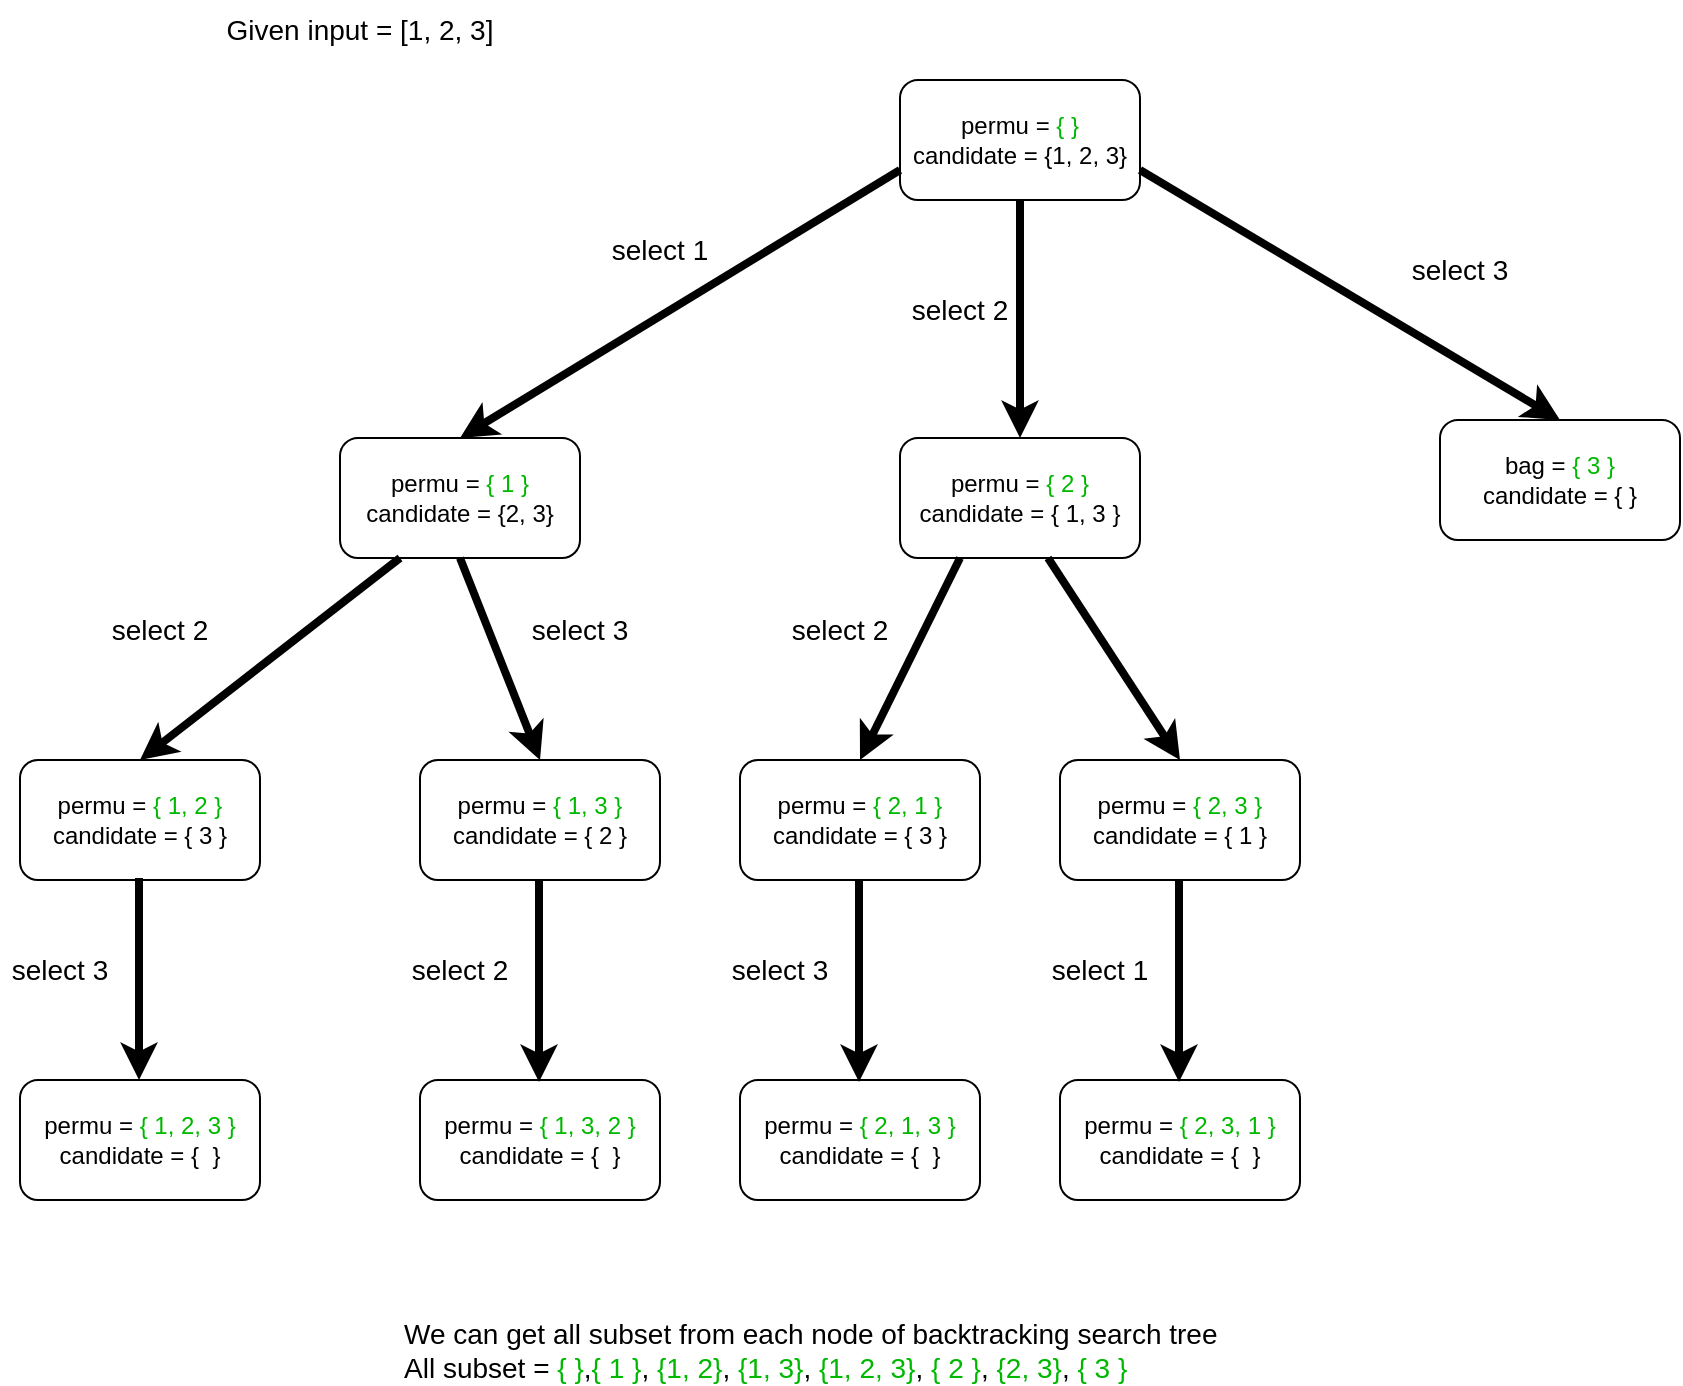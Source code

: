 <mxfile version="20.5.1" type="github"><diagram id="DlbZVYgtLoxQPH42LOPV" name="第 1 页"><mxGraphModel dx="1561" dy="475" grid="1" gridSize="10" guides="1" tooltips="1" connect="1" arrows="1" fold="1" page="1" pageScale="1" pageWidth="827" pageHeight="1169" math="0" shadow="0"><root><mxCell id="0"/><mxCell id="1" parent="0"/><mxCell id="XcbggA3BBUMzlUa0fJI8-1" value="permu =&lt;font color=&quot;#00b800&quot;&gt; { }&lt;/font&gt;&lt;br&gt;candidate = {1, 2, 3}" style="rounded=1;whiteSpace=wrap;html=1;" parent="1" vertex="1"><mxGeometry x="320" y="60" width="120" height="60" as="geometry"/></mxCell><mxCell id="XcbggA3BBUMzlUa0fJI8-2" value="permu&amp;nbsp;= &lt;font color=&quot;#00b800&quot;&gt;{ 1 }&lt;/font&gt;&lt;br&gt;candidate = {2, 3}" style="rounded=1;whiteSpace=wrap;html=1;" parent="1" vertex="1"><mxGeometry x="40" y="239" width="120" height="60" as="geometry"/></mxCell><mxCell id="XcbggA3BBUMzlUa0fJI8-3" value="permu&amp;nbsp;= &lt;font color=&quot;#00b800&quot;&gt;{ 2 }&lt;/font&gt;&lt;br&gt;candidate = { 1, 3 }" style="rounded=1;whiteSpace=wrap;html=1;" parent="1" vertex="1"><mxGeometry x="320" y="239" width="120" height="60" as="geometry"/></mxCell><mxCell id="XcbggA3BBUMzlUa0fJI8-4" value="bag = &lt;font color=&quot;#00b800&quot;&gt;{ 3 }&lt;/font&gt;&lt;br&gt;candidate = { }" style="rounded=1;whiteSpace=wrap;html=1;" parent="1" vertex="1"><mxGeometry x="590" y="230" width="120" height="60" as="geometry"/></mxCell><mxCell id="XcbggA3BBUMzlUa0fJI8-5" value="permu&amp;nbsp;= &lt;font color=&quot;#00b800&quot;&gt;{ 1, 2 }&lt;/font&gt;&lt;br&gt;candidate = { 3 }" style="rounded=1;whiteSpace=wrap;html=1;" parent="1" vertex="1"><mxGeometry x="-120" y="400" width="120" height="60" as="geometry"/></mxCell><mxCell id="XcbggA3BBUMzlUa0fJI8-6" value="permu&amp;nbsp;= &lt;font color=&quot;#00b800&quot;&gt;{ 1, 3 }&lt;/font&gt;&lt;br&gt;candidate = { 2 }" style="rounded=1;whiteSpace=wrap;html=1;" parent="1" vertex="1"><mxGeometry x="80" y="400" width="120" height="60" as="geometry"/></mxCell><mxCell id="XcbggA3BBUMzlUa0fJI8-7" value="" style="endArrow=classic;html=1;rounded=0;strokeWidth=4;entryX=0.5;entryY=0;entryDx=0;entryDy=0;exitX=0;exitY=0.75;exitDx=0;exitDy=0;" parent="1" source="XcbggA3BBUMzlUa0fJI8-1" target="XcbggA3BBUMzlUa0fJI8-2" edge="1"><mxGeometry width="50" height="50" relative="1" as="geometry"><mxPoint x="320" y="120" as="sourcePoint"/><mxPoint x="290" y="250" as="targetPoint"/></mxGeometry></mxCell><mxCell id="XcbggA3BBUMzlUa0fJI8-9" value="" style="endArrow=classic;html=1;rounded=0;strokeWidth=4;entryX=0.5;entryY=0;entryDx=0;entryDy=0;exitX=0.25;exitY=1;exitDx=0;exitDy=0;" parent="1" source="XcbggA3BBUMzlUa0fJI8-2" target="XcbggA3BBUMzlUa0fJI8-5" edge="1"><mxGeometry width="50" height="50" relative="1" as="geometry"><mxPoint x="120" y="300" as="sourcePoint"/><mxPoint x="-10" y="410" as="targetPoint"/></mxGeometry></mxCell><mxCell id="XcbggA3BBUMzlUa0fJI8-11" value="" style="endArrow=classic;html=1;rounded=0;strokeWidth=4;entryX=0.5;entryY=0;entryDx=0;entryDy=0;exitX=0.5;exitY=1;exitDx=0;exitDy=0;" parent="1" source="XcbggA3BBUMzlUa0fJI8-1" target="XcbggA3BBUMzlUa0fJI8-3" edge="1"><mxGeometry width="50" height="50" relative="1" as="geometry"><mxPoint x="420" y="140" as="sourcePoint"/><mxPoint x="369.41" y="210" as="targetPoint"/></mxGeometry></mxCell><mxCell id="XcbggA3BBUMzlUa0fJI8-12" value="" style="endArrow=classic;html=1;rounded=0;strokeWidth=4;entryX=0.5;entryY=0;entryDx=0;entryDy=0;exitX=0.5;exitY=1;exitDx=0;exitDy=0;" parent="1" source="XcbggA3BBUMzlUa0fJI8-2" target="XcbggA3BBUMzlUa0fJI8-6" edge="1"><mxGeometry width="50" height="50" relative="1" as="geometry"><mxPoint x="179.82" y="299" as="sourcePoint"/><mxPoint x="179" y="390" as="targetPoint"/></mxGeometry></mxCell><mxCell id="XcbggA3BBUMzlUa0fJI8-13" value="" style="endArrow=classic;html=1;rounded=0;strokeWidth=4;entryX=0.5;entryY=0;entryDx=0;entryDy=0;exitX=1;exitY=0.75;exitDx=0;exitDy=0;" parent="1" source="XcbggA3BBUMzlUa0fJI8-1" target="XcbggA3BBUMzlUa0fJI8-4" edge="1"><mxGeometry width="50" height="50" relative="1" as="geometry"><mxPoint x="430.41" y="110" as="sourcePoint"/><mxPoint x="430" y="229" as="targetPoint"/></mxGeometry></mxCell><mxCell id="XcbggA3BBUMzlUa0fJI8-14" value="&lt;font color=&quot;#000000&quot; style=&quot;font-size: 14px;&quot;&gt;Given input = [1, 2, 3]&lt;/font&gt;" style="text;html=1;strokeColor=none;fillColor=none;align=center;verticalAlign=middle;whiteSpace=wrap;rounded=0;fontColor=#00B800;" parent="1" vertex="1"><mxGeometry x="-50" y="20" width="200" height="30" as="geometry"/></mxCell><mxCell id="XcbggA3BBUMzlUa0fJI8-15" value="&lt;font color=&quot;#000000&quot; style=&quot;font-size: 14px;&quot;&gt;We can get all subset from each node of backtracking search tree&lt;br&gt;All subset = &lt;/font&gt;&lt;font style=&quot;font-size: 14px;&quot;&gt;{ }&lt;/font&gt;&lt;font color=&quot;#000000&quot; style=&quot;font-size: 14px;&quot;&gt;,&lt;/font&gt;&lt;font style=&quot;font-size: 14px;&quot;&gt;{ 1 }&lt;/font&gt;&lt;font color=&quot;#000000&quot; style=&quot;font-size: 14px;&quot;&gt;, &lt;/font&gt;&lt;font style=&quot;font-size: 14px;&quot;&gt;{1, 2}&lt;/font&gt;&lt;font color=&quot;#000000&quot; style=&quot;font-size: 14px;&quot;&gt;, &lt;/font&gt;&lt;font style=&quot;font-size: 14px;&quot;&gt;{1, 3}&lt;/font&gt;&lt;font color=&quot;#000000&quot; style=&quot;font-size: 14px;&quot;&gt;, &lt;/font&gt;&lt;font style=&quot;font-size: 14px;&quot;&gt;{1, 2, 3}&lt;/font&gt;&lt;font color=&quot;#000000&quot; style=&quot;font-size: 14px;&quot;&gt;, &lt;/font&gt;&lt;font style=&quot;font-size: 14px;&quot;&gt;{ 2 }&lt;/font&gt;&lt;font color=&quot;#000000&quot; style=&quot;font-size: 14px;&quot;&gt;, &lt;/font&gt;&lt;font style=&quot;font-size: 14px;&quot;&gt;{2, 3}&lt;/font&gt;&lt;font color=&quot;#000000&quot; style=&quot;font-size: 14px;&quot;&gt;, &lt;/font&gt;&lt;font style=&quot;font-size: 14px;&quot;&gt;{ 3 }&lt;br&gt;&lt;/font&gt;" style="text;html=1;strokeColor=none;fillColor=none;align=left;verticalAlign=middle;whiteSpace=wrap;rounded=0;fontColor=#00B800;" parent="1" vertex="1"><mxGeometry x="70" y="680" width="520" height="30" as="geometry"/></mxCell><mxCell id="XcbggA3BBUMzlUa0fJI8-16" value="permu = &lt;font color=&quot;#00b800&quot;&gt;{ 2, 1 }&lt;/font&gt;&lt;br&gt;candidate = { 3 }" style="rounded=1;whiteSpace=wrap;html=1;" parent="1" vertex="1"><mxGeometry x="240" y="400" width="120" height="60" as="geometry"/></mxCell><mxCell id="XcbggA3BBUMzlUa0fJI8-17" value="" style="endArrow=classic;html=1;rounded=0;strokeWidth=4;entryX=0.5;entryY=0;entryDx=0;entryDy=0;exitX=0.25;exitY=1;exitDx=0;exitDy=0;" parent="1" source="XcbggA3BBUMzlUa0fJI8-3" target="XcbggA3BBUMzlUa0fJI8-16" edge="1"><mxGeometry width="50" height="50" relative="1" as="geometry"><mxPoint x="379.41" y="299" as="sourcePoint"/><mxPoint x="379.41" y="400" as="targetPoint"/></mxGeometry></mxCell><mxCell id="XcbggA3BBUMzlUa0fJI8-18" value="select 1" style="text;html=1;strokeColor=none;fillColor=none;align=center;verticalAlign=middle;whiteSpace=wrap;rounded=0;fontSize=14;fontColor=#000000;" parent="1" vertex="1"><mxGeometry x="170" y="130" width="60" height="30" as="geometry"/></mxCell><mxCell id="XcbggA3BBUMzlUa0fJI8-19" value="select 2" style="text;html=1;strokeColor=none;fillColor=none;align=center;verticalAlign=middle;whiteSpace=wrap;rounded=0;fontSize=14;fontColor=#000000;" parent="1" vertex="1"><mxGeometry x="320" y="160" width="60" height="30" as="geometry"/></mxCell><mxCell id="XcbggA3BBUMzlUa0fJI8-20" value="select 3" style="text;html=1;strokeColor=none;fillColor=none;align=center;verticalAlign=middle;whiteSpace=wrap;rounded=0;fontSize=14;fontColor=#000000;" parent="1" vertex="1"><mxGeometry x="570" y="140" width="60" height="30" as="geometry"/></mxCell><mxCell id="XcbggA3BBUMzlUa0fJI8-21" value="select 2" style="text;html=1;strokeColor=none;fillColor=none;align=center;verticalAlign=middle;whiteSpace=wrap;rounded=0;fontSize=14;fontColor=#000000;" parent="1" vertex="1"><mxGeometry x="-80" y="320" width="60" height="30" as="geometry"/></mxCell><mxCell id="XcbggA3BBUMzlUa0fJI8-22" value="select 3" style="text;html=1;strokeColor=none;fillColor=none;align=center;verticalAlign=middle;whiteSpace=wrap;rounded=0;fontSize=14;fontColor=#000000;" parent="1" vertex="1"><mxGeometry x="130" y="320" width="60" height="30" as="geometry"/></mxCell><mxCell id="XcbggA3BBUMzlUa0fJI8-23" value="select 2" style="text;html=1;strokeColor=none;fillColor=none;align=center;verticalAlign=middle;whiteSpace=wrap;rounded=0;fontSize=14;fontColor=#000000;" parent="1" vertex="1"><mxGeometry x="260" y="320" width="60" height="30" as="geometry"/></mxCell><mxCell id="rEszVACwRtIEPIkns6uF-1" value="permu&amp;nbsp;= &lt;font color=&quot;#00b800&quot;&gt;{ 1, 2, 3 }&lt;/font&gt;&lt;br&gt;candidate = {&amp;nbsp; }" style="rounded=1;whiteSpace=wrap;html=1;" parent="1" vertex="1"><mxGeometry x="-120" y="560" width="120" height="60" as="geometry"/></mxCell><mxCell id="rEszVACwRtIEPIkns6uF-2" value="permu&amp;nbsp;= &lt;font color=&quot;#00b800&quot;&gt;{ 1, 3, 2 }&lt;/font&gt;&lt;br&gt;candidate = {&amp;nbsp; }" style="rounded=1;whiteSpace=wrap;html=1;" parent="1" vertex="1"><mxGeometry x="80" y="560" width="120" height="60" as="geometry"/></mxCell><mxCell id="rEszVACwRtIEPIkns6uF-3" value="" style="endArrow=classic;html=1;rounded=0;strokeWidth=4;entryX=0.5;entryY=0;entryDx=0;entryDy=0;exitX=0.5;exitY=1;exitDx=0;exitDy=0;" parent="1" edge="1"><mxGeometry width="50" height="50" relative="1" as="geometry"><mxPoint x="-60.5" y="459" as="sourcePoint"/><mxPoint x="-60.5" y="560" as="targetPoint"/></mxGeometry></mxCell><mxCell id="rEszVACwRtIEPIkns6uF-4" value="" style="endArrow=classic;html=1;rounded=0;strokeWidth=4;entryX=0.5;entryY=0;entryDx=0;entryDy=0;exitX=0.5;exitY=1;exitDx=0;exitDy=0;" parent="1" edge="1"><mxGeometry width="50" height="50" relative="1" as="geometry"><mxPoint x="139.5" y="460" as="sourcePoint"/><mxPoint x="139.5" y="561" as="targetPoint"/></mxGeometry></mxCell><mxCell id="rEszVACwRtIEPIkns6uF-5" value="permu = &lt;font color=&quot;#00b800&quot;&gt;{ 2, 3 }&lt;/font&gt;&lt;br&gt;candidate = { 1 }" style="rounded=1;whiteSpace=wrap;html=1;" parent="1" vertex="1"><mxGeometry x="400" y="400" width="120" height="60" as="geometry"/></mxCell><mxCell id="rEszVACwRtIEPIkns6uF-6" value="permu&amp;nbsp;= &lt;font color=&quot;#00b800&quot;&gt;{ 2, 1, 3 }&lt;/font&gt;&lt;br&gt;candidate = {&amp;nbsp; }" style="rounded=1;whiteSpace=wrap;html=1;" parent="1" vertex="1"><mxGeometry x="240" y="560" width="120" height="60" as="geometry"/></mxCell><mxCell id="rEszVACwRtIEPIkns6uF-7" value="" style="endArrow=classic;html=1;rounded=0;strokeWidth=4;entryX=0.5;entryY=0;entryDx=0;entryDy=0;exitX=0.5;exitY=1;exitDx=0;exitDy=0;" parent="1" edge="1"><mxGeometry width="50" height="50" relative="1" as="geometry"><mxPoint x="299.5" y="460" as="sourcePoint"/><mxPoint x="299.5" y="561" as="targetPoint"/></mxGeometry></mxCell><mxCell id="rEszVACwRtIEPIkns6uF-8" value="select 3" style="text;html=1;strokeColor=none;fillColor=none;align=center;verticalAlign=middle;whiteSpace=wrap;rounded=0;fontSize=14;fontColor=#000000;" parent="1" vertex="1"><mxGeometry x="-130" y="490" width="60" height="30" as="geometry"/></mxCell><mxCell id="rEszVACwRtIEPIkns6uF-10" value="select 2" style="text;html=1;strokeColor=none;fillColor=none;align=center;verticalAlign=middle;whiteSpace=wrap;rounded=0;fontSize=14;fontColor=#000000;" parent="1" vertex="1"><mxGeometry x="70" y="490" width="60" height="30" as="geometry"/></mxCell><mxCell id="rEszVACwRtIEPIkns6uF-11" value="select 3" style="text;html=1;strokeColor=none;fillColor=none;align=center;verticalAlign=middle;whiteSpace=wrap;rounded=0;fontSize=14;fontColor=#000000;" parent="1" vertex="1"><mxGeometry x="230" y="490" width="60" height="30" as="geometry"/></mxCell><mxCell id="rEszVACwRtIEPIkns6uF-12" value="permu&amp;nbsp;= &lt;font color=&quot;#00b800&quot;&gt;{ 2, 3, 1 }&lt;/font&gt;&lt;br&gt;candidate = {&amp;nbsp; }" style="rounded=1;whiteSpace=wrap;html=1;" parent="1" vertex="1"><mxGeometry x="400" y="560" width="120" height="60" as="geometry"/></mxCell><mxCell id="rEszVACwRtIEPIkns6uF-13" value="" style="endArrow=classic;html=1;rounded=0;strokeWidth=4;entryX=0.5;entryY=0;entryDx=0;entryDy=0;exitX=0.5;exitY=1;exitDx=0;exitDy=0;" parent="1" edge="1"><mxGeometry width="50" height="50" relative="1" as="geometry"><mxPoint x="459.5" y="460" as="sourcePoint"/><mxPoint x="459.5" y="561" as="targetPoint"/></mxGeometry></mxCell><mxCell id="rEszVACwRtIEPIkns6uF-14" value="select 1" style="text;html=1;strokeColor=none;fillColor=none;align=center;verticalAlign=middle;whiteSpace=wrap;rounded=0;fontSize=14;fontColor=#000000;" parent="1" vertex="1"><mxGeometry x="390" y="490" width="60" height="30" as="geometry"/></mxCell><mxCell id="rEszVACwRtIEPIkns6uF-15" value="" style="endArrow=classic;html=1;rounded=0;strokeWidth=4;entryX=0.5;entryY=0;entryDx=0;entryDy=0;exitX=0.5;exitY=1;exitDx=0;exitDy=0;" parent="1" target="rEszVACwRtIEPIkns6uF-5" edge="1"><mxGeometry width="50" height="50" relative="1" as="geometry"><mxPoint x="394" y="299" as="sourcePoint"/><mxPoint x="434" y="400" as="targetPoint"/></mxGeometry></mxCell></root></mxGraphModel></diagram></mxfile>